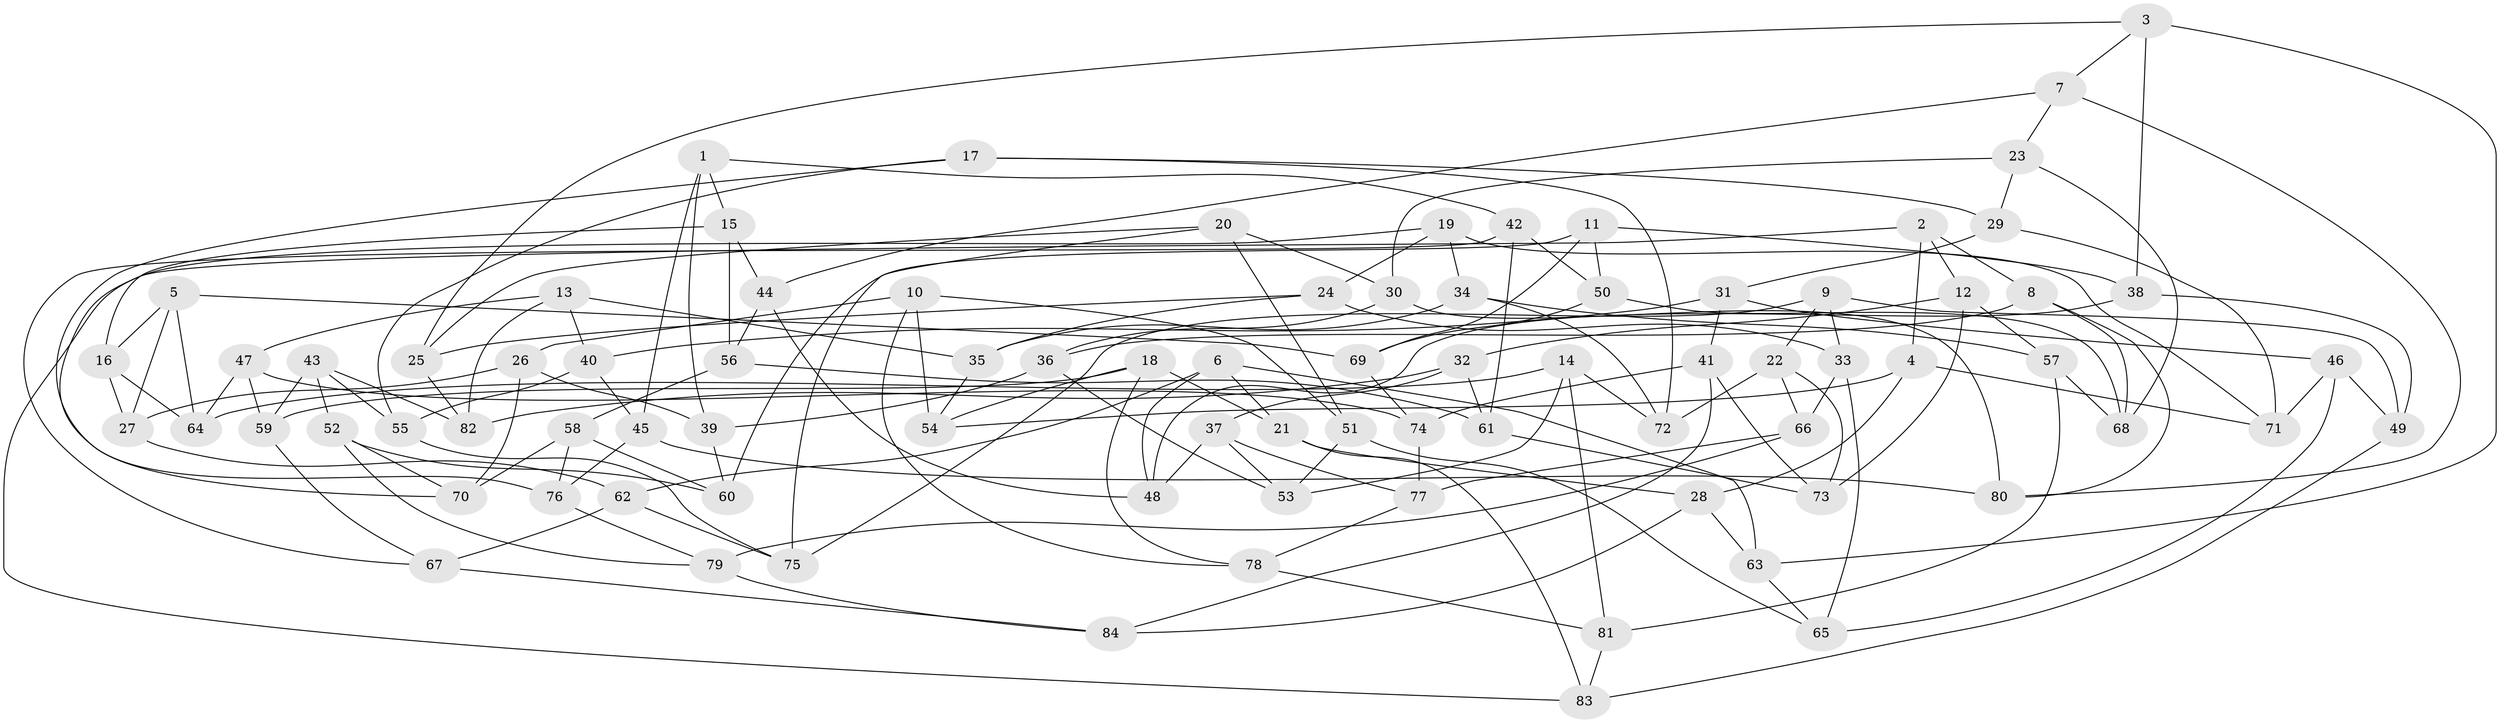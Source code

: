 // coarse degree distribution, {6: 0.625, 3: 0.041666666666666664, 4: 0.20833333333333334, 5: 0.125}
// Generated by graph-tools (version 1.1) at 2025/42/03/06/25 10:42:20]
// undirected, 84 vertices, 168 edges
graph export_dot {
graph [start="1"]
  node [color=gray90,style=filled];
  1;
  2;
  3;
  4;
  5;
  6;
  7;
  8;
  9;
  10;
  11;
  12;
  13;
  14;
  15;
  16;
  17;
  18;
  19;
  20;
  21;
  22;
  23;
  24;
  25;
  26;
  27;
  28;
  29;
  30;
  31;
  32;
  33;
  34;
  35;
  36;
  37;
  38;
  39;
  40;
  41;
  42;
  43;
  44;
  45;
  46;
  47;
  48;
  49;
  50;
  51;
  52;
  53;
  54;
  55;
  56;
  57;
  58;
  59;
  60;
  61;
  62;
  63;
  64;
  65;
  66;
  67;
  68;
  69;
  70;
  71;
  72;
  73;
  74;
  75;
  76;
  77;
  78;
  79;
  80;
  81;
  82;
  83;
  84;
  1 -- 42;
  1 -- 15;
  1 -- 39;
  1 -- 45;
  2 -- 83;
  2 -- 4;
  2 -- 12;
  2 -- 8;
  3 -- 63;
  3 -- 25;
  3 -- 7;
  3 -- 38;
  4 -- 28;
  4 -- 54;
  4 -- 71;
  5 -- 27;
  5 -- 64;
  5 -- 16;
  5 -- 69;
  6 -- 63;
  6 -- 48;
  6 -- 21;
  6 -- 62;
  7 -- 44;
  7 -- 80;
  7 -- 23;
  8 -- 68;
  8 -- 36;
  8 -- 80;
  9 -- 33;
  9 -- 49;
  9 -- 75;
  9 -- 22;
  10 -- 78;
  10 -- 54;
  10 -- 51;
  10 -- 26;
  11 -- 60;
  11 -- 38;
  11 -- 69;
  11 -- 50;
  12 -- 57;
  12 -- 32;
  12 -- 73;
  13 -- 47;
  13 -- 82;
  13 -- 35;
  13 -- 40;
  14 -- 81;
  14 -- 64;
  14 -- 53;
  14 -- 72;
  15 -- 44;
  15 -- 56;
  15 -- 16;
  16 -- 64;
  16 -- 27;
  17 -- 29;
  17 -- 70;
  17 -- 72;
  17 -- 55;
  18 -- 54;
  18 -- 21;
  18 -- 78;
  18 -- 59;
  19 -- 24;
  19 -- 34;
  19 -- 76;
  19 -- 71;
  20 -- 75;
  20 -- 25;
  20 -- 30;
  20 -- 51;
  21 -- 28;
  21 -- 83;
  22 -- 66;
  22 -- 73;
  22 -- 72;
  23 -- 30;
  23 -- 68;
  23 -- 29;
  24 -- 33;
  24 -- 35;
  24 -- 25;
  25 -- 82;
  26 -- 27;
  26 -- 39;
  26 -- 70;
  27 -- 62;
  28 -- 84;
  28 -- 63;
  29 -- 71;
  29 -- 31;
  30 -- 80;
  30 -- 36;
  31 -- 41;
  31 -- 40;
  31 -- 46;
  32 -- 61;
  32 -- 82;
  32 -- 37;
  33 -- 65;
  33 -- 66;
  34 -- 57;
  34 -- 35;
  34 -- 72;
  35 -- 54;
  36 -- 53;
  36 -- 39;
  37 -- 48;
  37 -- 77;
  37 -- 53;
  38 -- 49;
  38 -- 48;
  39 -- 60;
  40 -- 45;
  40 -- 55;
  41 -- 74;
  41 -- 84;
  41 -- 73;
  42 -- 67;
  42 -- 50;
  42 -- 61;
  43 -- 55;
  43 -- 59;
  43 -- 52;
  43 -- 82;
  44 -- 48;
  44 -- 56;
  45 -- 76;
  45 -- 80;
  46 -- 49;
  46 -- 71;
  46 -- 65;
  47 -- 74;
  47 -- 64;
  47 -- 59;
  49 -- 83;
  50 -- 69;
  50 -- 68;
  51 -- 53;
  51 -- 65;
  52 -- 70;
  52 -- 79;
  52 -- 60;
  55 -- 75;
  56 -- 61;
  56 -- 58;
  57 -- 81;
  57 -- 68;
  58 -- 70;
  58 -- 60;
  58 -- 76;
  59 -- 67;
  61 -- 73;
  62 -- 67;
  62 -- 75;
  63 -- 65;
  66 -- 79;
  66 -- 77;
  67 -- 84;
  69 -- 74;
  74 -- 77;
  76 -- 79;
  77 -- 78;
  78 -- 81;
  79 -- 84;
  81 -- 83;
}
